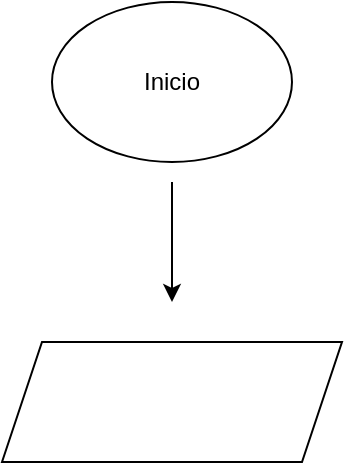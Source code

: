 <mxfile>
    <diagram id="3T2_-0tj7pNr3-tzAraN" name="Página-1">
        <mxGraphModel dx="102" dy="475" grid="1" gridSize="10" guides="1" tooltips="1" connect="1" arrows="1" fold="1" page="1" pageScale="1" pageWidth="827" pageHeight="1169" math="0" shadow="0">
            <root>
                <mxCell id="0"/>
                <mxCell id="1" parent="0"/>
                <mxCell id="2" value="Inicio&lt;br&gt;" style="ellipse;whiteSpace=wrap;html=1;" parent="1" vertex="1">
                    <mxGeometry x="210" y="40" width="120" height="80" as="geometry"/>
                </mxCell>
                <mxCell id="3" value="" style="endArrow=classic;html=1;" parent="1" edge="1">
                    <mxGeometry width="50" height="50" relative="1" as="geometry">
                        <mxPoint x="270" y="130" as="sourcePoint"/>
                        <mxPoint x="270" y="190" as="targetPoint"/>
                        <Array as="points">
                            <mxPoint x="270" y="150"/>
                        </Array>
                    </mxGeometry>
                </mxCell>
                <mxCell id="4" value="" style="shape=parallelogram;perimeter=parallelogramPerimeter;whiteSpace=wrap;html=1;fixedSize=1;" parent="1" vertex="1">
                    <mxGeometry x="185" y="210" width="170" height="60" as="geometry"/>
                </mxCell>
            </root>
        </mxGraphModel>
    </diagram>
</mxfile>